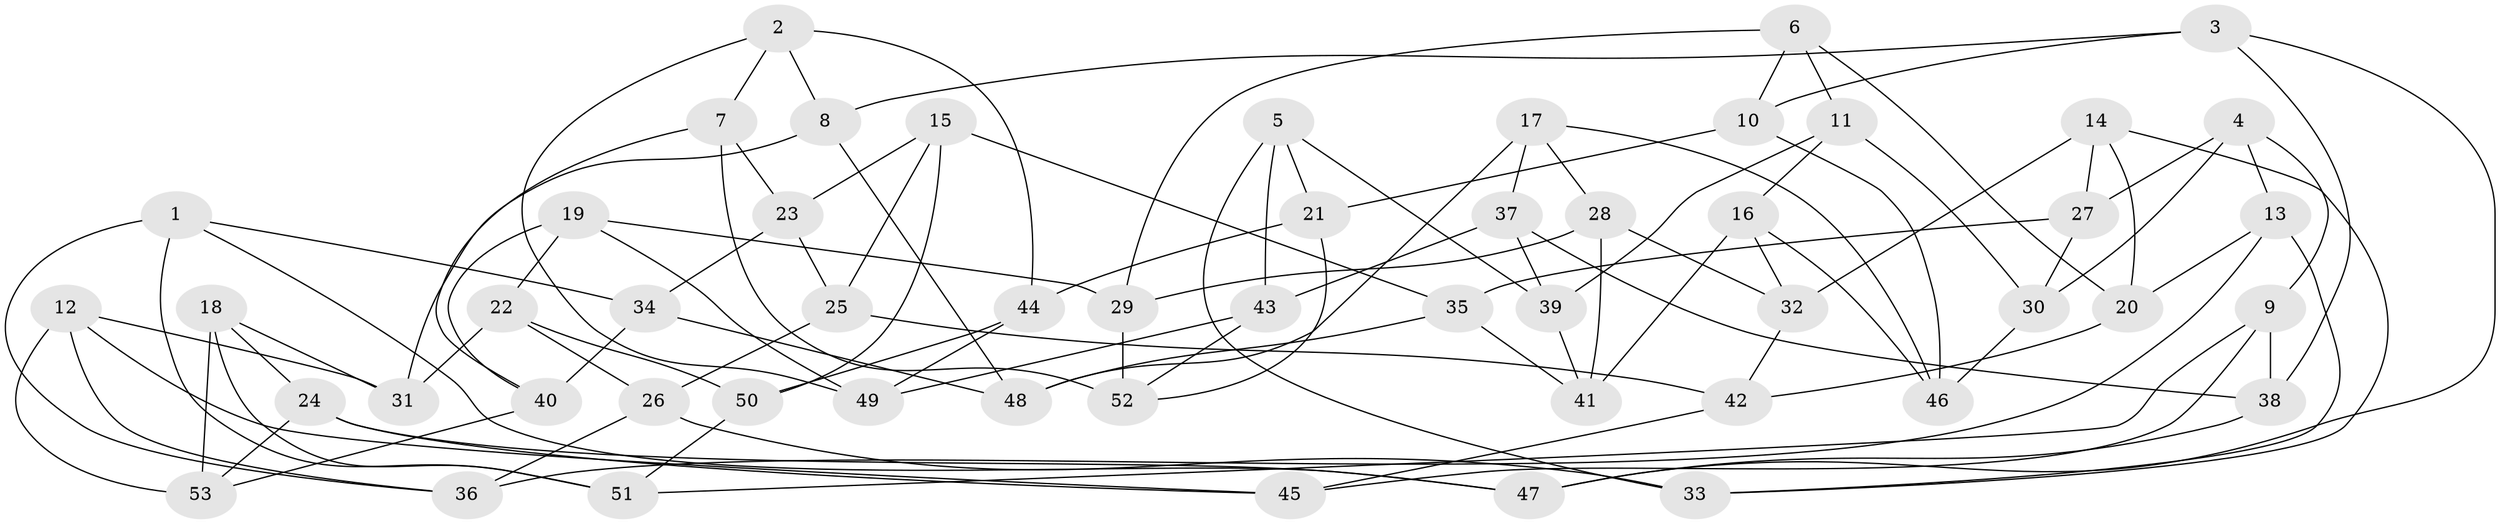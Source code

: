 // coarse degree distribution, {4: 0.4838709677419355, 6: 0.0967741935483871, 3: 0.06451612903225806, 5: 0.25806451612903225, 2: 0.03225806451612903, 7: 0.06451612903225806}
// Generated by graph-tools (version 1.1) at 2025/01/03/04/25 22:01:41]
// undirected, 53 vertices, 106 edges
graph export_dot {
graph [start="1"]
  node [color=gray90,style=filled];
  1;
  2;
  3;
  4;
  5;
  6;
  7;
  8;
  9;
  10;
  11;
  12;
  13;
  14;
  15;
  16;
  17;
  18;
  19;
  20;
  21;
  22;
  23;
  24;
  25;
  26;
  27;
  28;
  29;
  30;
  31;
  32;
  33;
  34;
  35;
  36;
  37;
  38;
  39;
  40;
  41;
  42;
  43;
  44;
  45;
  46;
  47;
  48;
  49;
  50;
  51;
  52;
  53;
  1 -- 36;
  1 -- 34;
  1 -- 51;
  1 -- 47;
  2 -- 49;
  2 -- 8;
  2 -- 44;
  2 -- 7;
  3 -- 38;
  3 -- 8;
  3 -- 47;
  3 -- 10;
  4 -- 27;
  4 -- 9;
  4 -- 13;
  4 -- 30;
  5 -- 21;
  5 -- 39;
  5 -- 33;
  5 -- 43;
  6 -- 20;
  6 -- 29;
  6 -- 11;
  6 -- 10;
  7 -- 52;
  7 -- 40;
  7 -- 23;
  8 -- 31;
  8 -- 48;
  9 -- 51;
  9 -- 38;
  9 -- 45;
  10 -- 46;
  10 -- 21;
  11 -- 39;
  11 -- 16;
  11 -- 30;
  12 -- 53;
  12 -- 31;
  12 -- 36;
  12 -- 45;
  13 -- 20;
  13 -- 36;
  13 -- 33;
  14 -- 32;
  14 -- 27;
  14 -- 20;
  14 -- 33;
  15 -- 25;
  15 -- 50;
  15 -- 23;
  15 -- 35;
  16 -- 41;
  16 -- 46;
  16 -- 32;
  17 -- 48;
  17 -- 37;
  17 -- 46;
  17 -- 28;
  18 -- 53;
  18 -- 51;
  18 -- 31;
  18 -- 24;
  19 -- 40;
  19 -- 49;
  19 -- 29;
  19 -- 22;
  20 -- 42;
  21 -- 44;
  21 -- 52;
  22 -- 50;
  22 -- 26;
  22 -- 31;
  23 -- 34;
  23 -- 25;
  24 -- 47;
  24 -- 45;
  24 -- 53;
  25 -- 42;
  25 -- 26;
  26 -- 36;
  26 -- 33;
  27 -- 35;
  27 -- 30;
  28 -- 41;
  28 -- 32;
  28 -- 29;
  29 -- 52;
  30 -- 46;
  32 -- 42;
  34 -- 48;
  34 -- 40;
  35 -- 48;
  35 -- 41;
  37 -- 39;
  37 -- 38;
  37 -- 43;
  38 -- 47;
  39 -- 41;
  40 -- 53;
  42 -- 45;
  43 -- 52;
  43 -- 49;
  44 -- 49;
  44 -- 50;
  50 -- 51;
}
